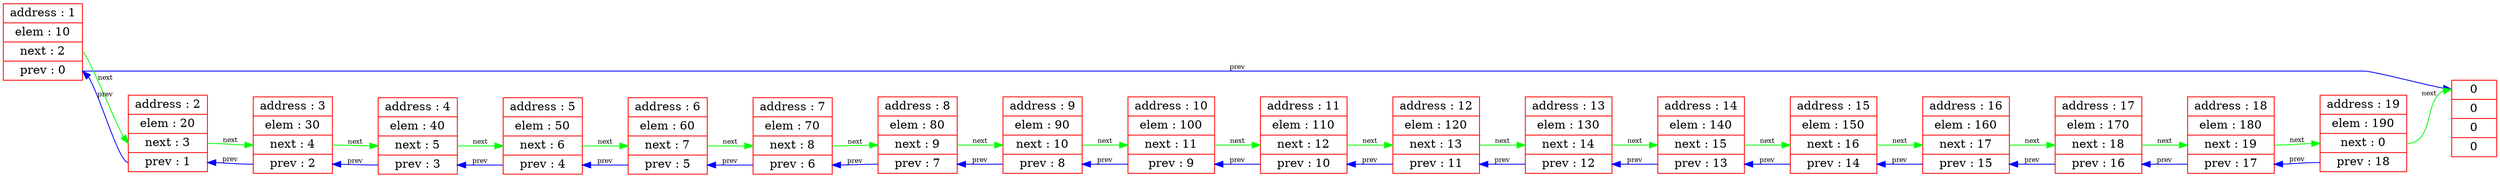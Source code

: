 digraph List{

	rankdir=LR;

	node[color="red",fontsize=14];

	0[shape=record,label="<0> 0 | <0> 0 | <0> 0 | <0> 0"];
	1[shape=record,label="<1> address : 1 | <10> elem : 10 | <2> next : 2 | <0> prev : 0"];
	2[shape=record,label="<2> address : 2 | <20> elem : 20 | <3> next : 3 | <1> prev : 1"];
	3[shape=record,label="<3> address : 3 | <30> elem : 30 | <4> next : 4 | <2> prev : 2"];
	4[shape=record,label="<4> address : 4 | <40> elem : 40 | <5> next : 5 | <3> prev : 3"];
	5[shape=record,label="<5> address : 5 | <50> elem : 50 | <6> next : 6 | <4> prev : 4"];
	6[shape=record,label="<6> address : 6 | <60> elem : 60 | <7> next : 7 | <5> prev : 5"];
	7[shape=record,label="<7> address : 7 | <70> elem : 70 | <8> next : 8 | <6> prev : 6"];
	8[shape=record,label="<8> address : 8 | <80> elem : 80 | <9> next : 9 | <7> prev : 7"];
	9[shape=record,label="<9> address : 9 | <90> elem : 90 | <10> next : 10 | <8> prev : 8"];
	10[shape=record,label="<10> address : 10 | <100> elem : 100 | <11> next : 11 | <9> prev : 9"];
	11[shape=record,label="<11> address : 11 | <110> elem : 110 | <12> next : 12 | <10> prev : 10"];
	12[shape=record,label="<12> address : 12 | <120> elem : 120 | <13> next : 13 | <11> prev : 11"];
	13[shape=record,label="<13> address : 13 | <130> elem : 130 | <14> next : 14 | <12> prev : 12"];
	14[shape=record,label="<14> address : 14 | <140> elem : 140 | <15> next : 15 | <13> prev : 13"];
	15[shape=record,label="<15> address : 15 | <150> elem : 150 | <16> next : 16 | <14> prev : 14"];
	16[shape=record,label="<16> address : 16 | <160> elem : 160 | <17> next : 17 | <15> prev : 15"];
	17[shape=record,label="<17> address : 17 | <170> elem : 170 | <18> next : 18 | <16> prev : 16"];
	18[shape=record,label="<18> address : 18 | <180> elem : 180 | <19> next : 19 | <17> prev : 17"];
	19[shape=record,label="<19> address : 19 | <190> elem : 190 | <0> next : 0 | <18> prev : 18"];

	1 : 2 -> 2 : 3[color="green", label="next", fontsize=8];
	2 : 3 -> 3 : 4[color="green", label="next", fontsize=8];
	3 : 4 -> 4 : 5[color="green", label="next", fontsize=8];
	4 : 5 -> 5 : 6[color="green", label="next", fontsize=8];
	5 : 6 -> 6 : 7[color="green", label="next", fontsize=8];
	6 : 7 -> 7 : 8[color="green", label="next", fontsize=8];
	7 : 8 -> 8 : 9[color="green", label="next", fontsize=8];
	8 : 9 -> 9 : 10[color="green", label="next", fontsize=8];
	9 : 10 -> 10 : 11[color="green", label="next", fontsize=8];
	10 : 11 -> 11 : 12[color="green", label="next", fontsize=8];
	11 : 12 -> 12 : 13[color="green", label="next", fontsize=8];
	12 : 13 -> 13 : 14[color="green", label="next", fontsize=8];
	13 : 14 -> 14 : 15[color="green", label="next", fontsize=8];
	14 : 15 -> 15 : 16[color="green", label="next", fontsize=8];
	15 : 16 -> 16 : 17[color="green", label="next", fontsize=8];
	16 : 17 -> 17 : 18[color="green", label="next", fontsize=8];
	17 : 18 -> 18 : 19[color="green", label="next", fontsize=8];
	18 : 19 -> 19 : 0[color="green", label="next", fontsize=8];
	19 : 0 -> 0 : 0[color="green", label="next", fontsize=8];

	19 : 18 ->18 : 17[color="blue", label="prev", fontsize=8];
	18 : 17 ->17 : 16[color="blue", label="prev", fontsize=8];
	17 : 16 ->16 : 15[color="blue", label="prev", fontsize=8];
	16 : 15 ->15 : 14[color="blue", label="prev", fontsize=8];
	15 : 14 ->14 : 13[color="blue", label="prev", fontsize=8];
	14 : 13 ->13 : 12[color="blue", label="prev", fontsize=8];
	13 : 12 ->12 : 11[color="blue", label="prev", fontsize=8];
	12 : 11 ->11 : 10[color="blue", label="prev", fontsize=8];
	11 : 10 ->10 : 9[color="blue", label="prev", fontsize=8];
	10 : 9 ->9 : 8[color="blue", label="prev", fontsize=8];
	9 : 8 ->8 : 7[color="blue", label="prev", fontsize=8];
	8 : 7 ->7 : 6[color="blue", label="prev", fontsize=8];
	7 : 6 ->6 : 5[color="blue", label="prev", fontsize=8];
	6 : 5 ->5 : 4[color="blue", label="prev", fontsize=8];
	5 : 4 ->4 : 3[color="blue", label="prev", fontsize=8];
	4 : 3 ->3 : 2[color="blue", label="prev", fontsize=8];
	3 : 2 ->2 : 1[color="blue", label="prev", fontsize=8];
	2 : 1 ->1 : 0[color="blue", label="prev", fontsize=8];
	1 : 0 ->0 : 0[color="blue", label="prev", fontsize=8];

}


